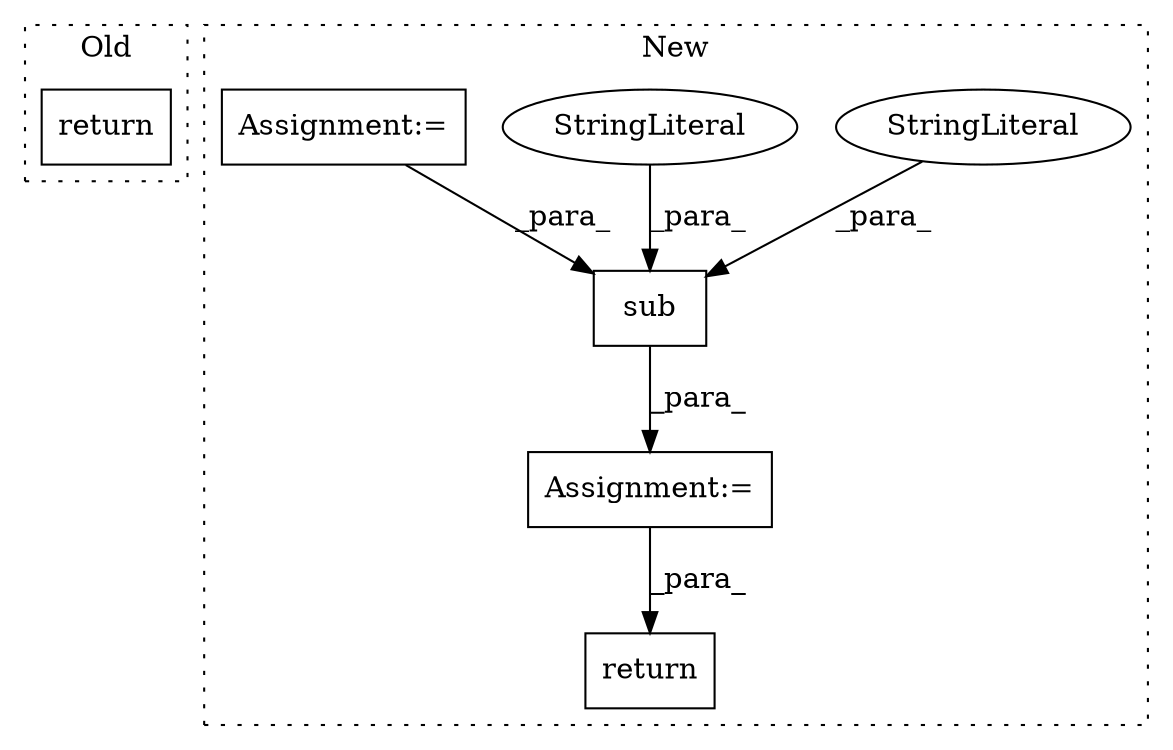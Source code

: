 digraph G {
subgraph cluster0 {
1 [label="return" a="41" s="604" l="7" shape="box"];
label = "Old";
style="dotted";
}
subgraph cluster1 {
2 [label="sub" a="32" s="247,274" l="4,1" shape="box"];
3 [label="return" a="41" s="297" l="7" shape="box"];
4 [label="StringLiteral" a="45" s="251" l="14" shape="ellipse"];
5 [label="StringLiteral" a="45" s="266" l="2" shape="ellipse"];
6 [label="Assignment:=" a="7" s="115" l="11" shape="box"];
7 [label="Assignment:=" a="7" s="243" l="1" shape="box"];
label = "New";
style="dotted";
}
2 -> 7 [label="_para_"];
4 -> 2 [label="_para_"];
5 -> 2 [label="_para_"];
6 -> 2 [label="_para_"];
7 -> 3 [label="_para_"];
}